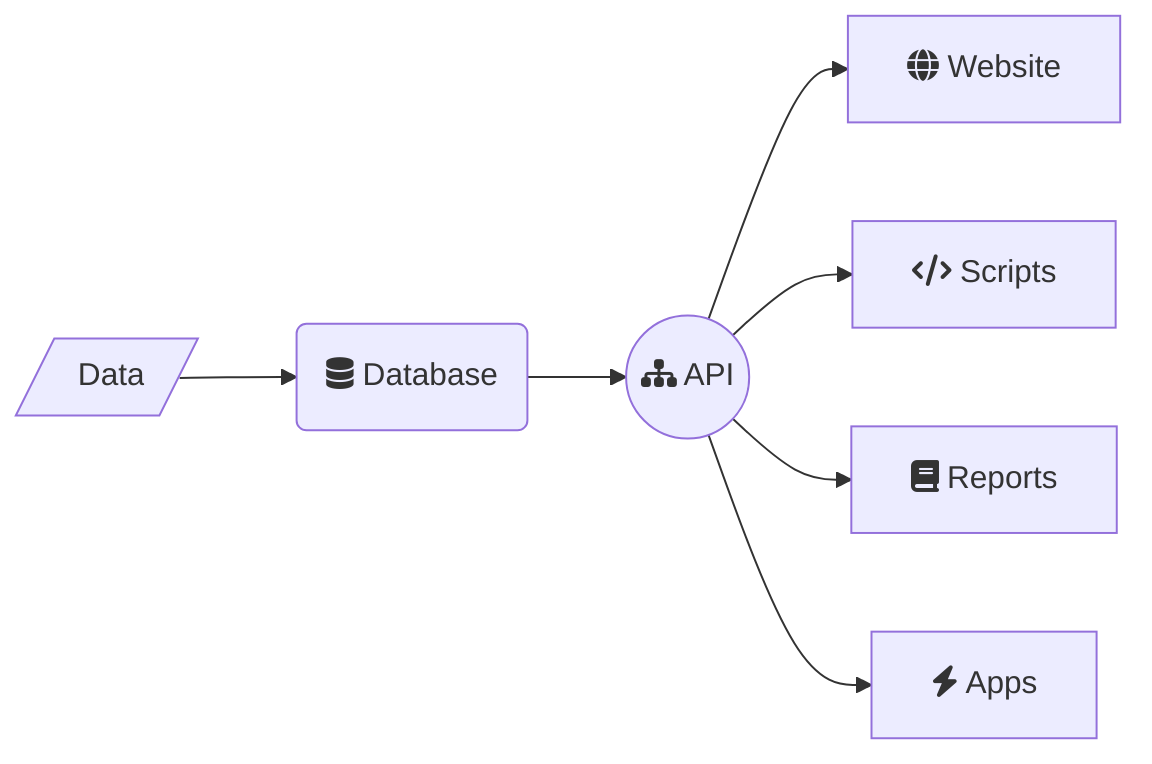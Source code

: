 graph LR
  data[/fa:fa-files-o Data/] --> db(fa:fa-database Database) 
  db  --> api((fa:fa-sitemap API))
  api --> www[fa:fa-globe Website]
  api --> scripts[fa:fa-code Scripts]
  api --> reports[fa:fa-book Reports]
  api --> apps[fa:fa-bolt Apps]
click data "./data.html"
click db "./db.html"
click api "./api.html"
click www "http://www.mpatlas.org"
click scripts "./api.html#r"
click reports "./reports.html"
click apps "/apps.html"